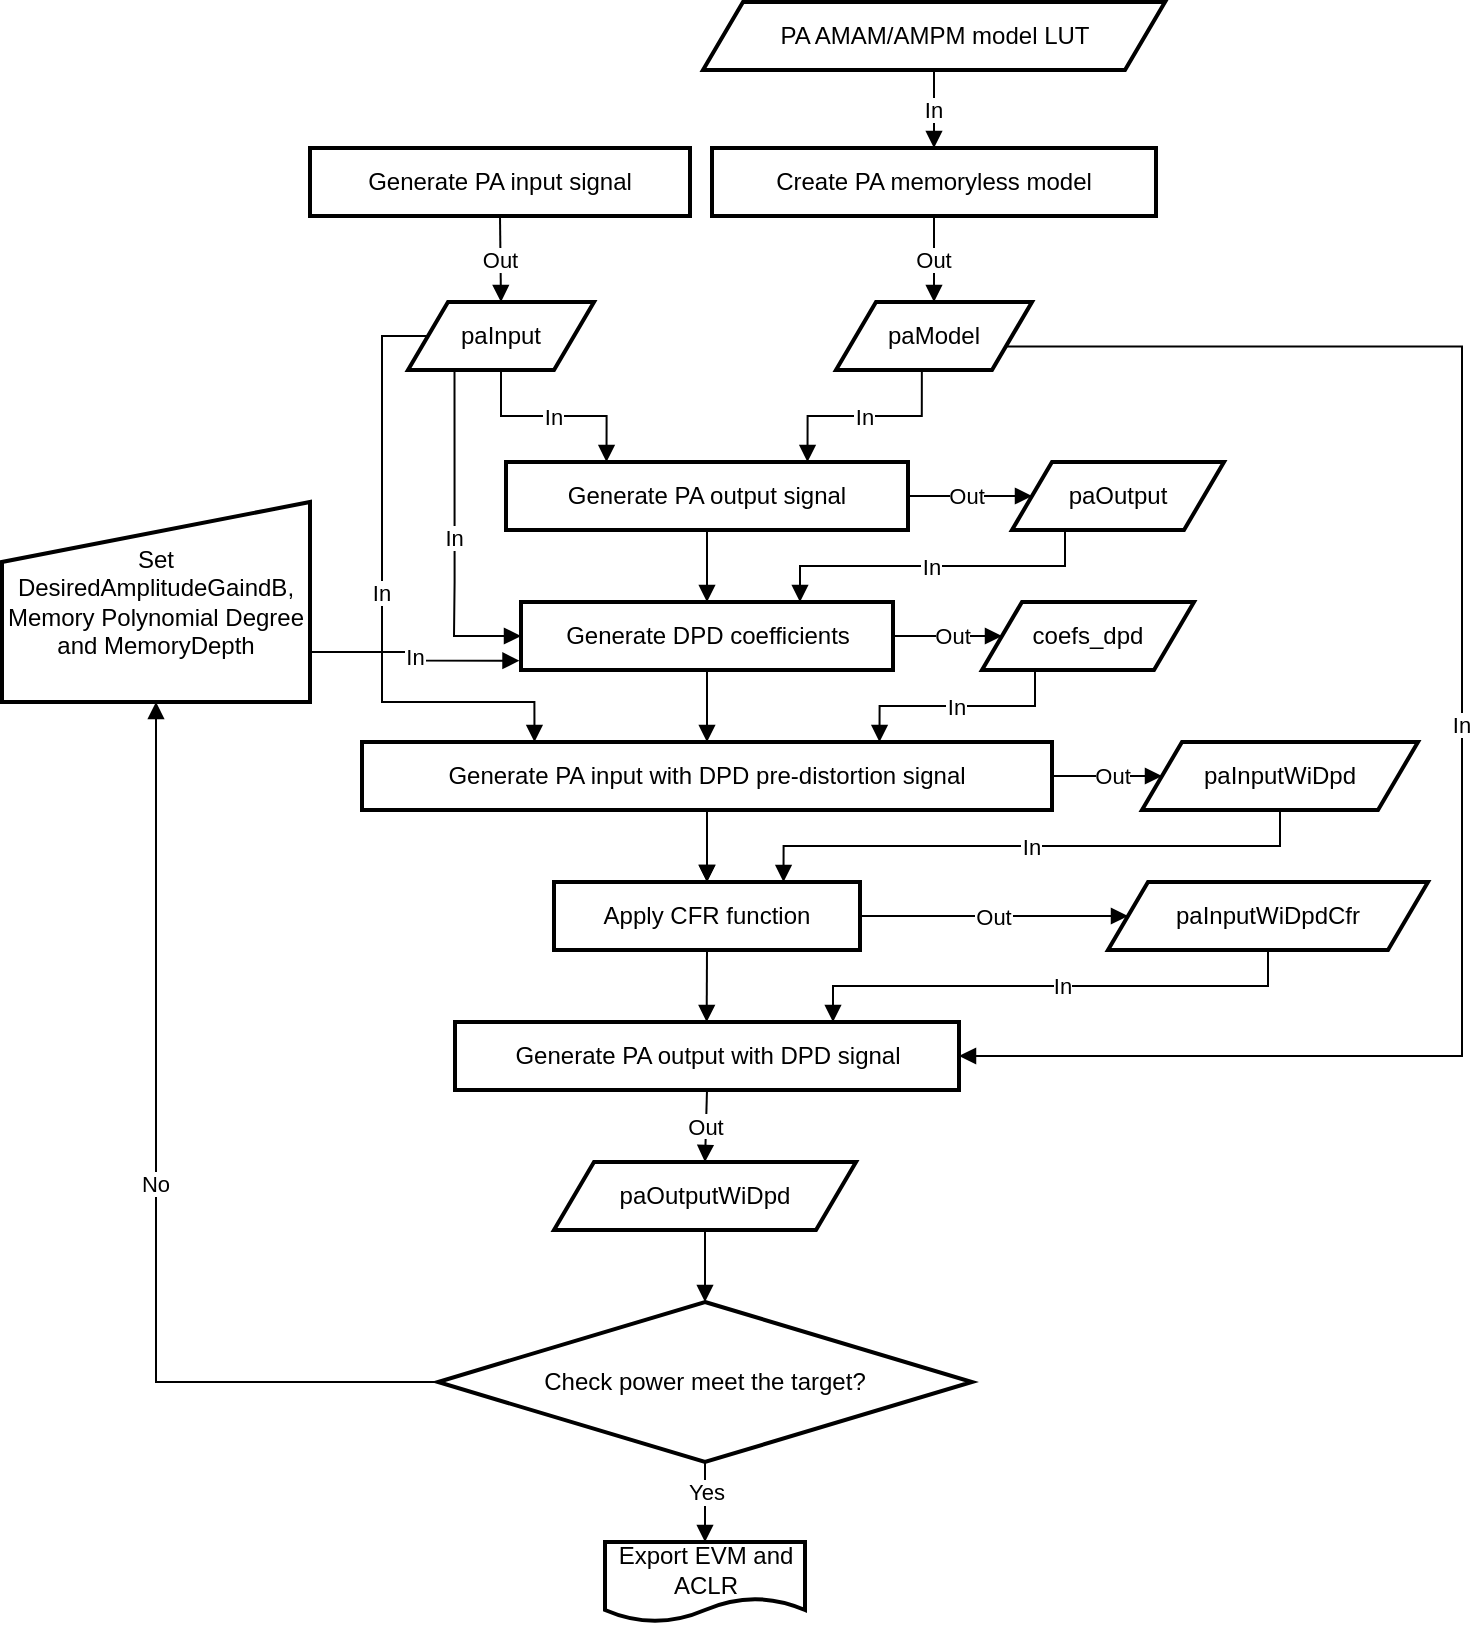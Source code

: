 <mxfile version="24.7.8">
  <diagram name="Page-1" id="6I44-us--hiSop89cord">
    <mxGraphModel dx="2049" dy="1206" grid="1" gridSize="10" guides="1" tooltips="1" connect="1" arrows="1" fold="1" page="1" pageScale="1" pageWidth="850" pageHeight="1100" math="0" shadow="0">
      <root>
        <mxCell id="0" />
        <mxCell id="1" parent="0" />
        <mxCell id="Gy1fnxnV3X4pEZG5twj5-114" value="Generate PA input signal" style="whiteSpace=wrap;strokeWidth=2;gradientColor=none;" parent="1" vertex="1">
          <mxGeometry x="224" y="123" width="190" height="34" as="geometry" />
        </mxCell>
        <mxCell id="Gy1fnxnV3X4pEZG5twj5-115" value="paInput" style="shape=parallelogram;perimeter=parallelogramPerimeter;fixedSize=1;strokeWidth=2;whiteSpace=wrap;" parent="1" vertex="1">
          <mxGeometry x="273" y="200" width="93" height="34" as="geometry" />
        </mxCell>
        <mxCell id="Gy1fnxnV3X4pEZG5twj5-116" value="PA AMAM/AMPM model LUT" style="shape=parallelogram;perimeter=parallelogramPerimeter;fixedSize=1;strokeWidth=2;whiteSpace=wrap;" parent="1" vertex="1">
          <mxGeometry x="420.5" y="50" width="231" height="34" as="geometry" />
        </mxCell>
        <mxCell id="Gy1fnxnV3X4pEZG5twj5-117" value="Create PA memoryless model" style="whiteSpace=wrap;strokeWidth=2;" parent="1" vertex="1">
          <mxGeometry x="425" y="123" width="222" height="34" as="geometry" />
        </mxCell>
        <mxCell id="Gy1fnxnV3X4pEZG5twj5-118" value="paModel" style="shape=parallelogram;perimeter=parallelogramPerimeter;fixedSize=1;strokeWidth=2;whiteSpace=wrap;" parent="1" vertex="1">
          <mxGeometry x="487" y="200" width="98" height="34" as="geometry" />
        </mxCell>
        <mxCell id="Gy1fnxnV3X4pEZG5twj5-119" value="Generate PA output signal" style="whiteSpace=wrap;strokeWidth=2;" parent="1" vertex="1">
          <mxGeometry x="322" y="280" width="201" height="34" as="geometry" />
        </mxCell>
        <mxCell id="Gy1fnxnV3X4pEZG5twj5-120" value="paOutput" style="shape=parallelogram;perimeter=parallelogramPerimeter;fixedSize=1;strokeWidth=2;whiteSpace=wrap;" parent="1" vertex="1">
          <mxGeometry x="575" y="280" width="106" height="34" as="geometry" />
        </mxCell>
        <mxCell id="Gy1fnxnV3X4pEZG5twj5-123" value="Generate PA input with DPD pre-distortion signal" style="whiteSpace=wrap;strokeWidth=2;" parent="1" vertex="1">
          <mxGeometry x="250" y="420" width="345" height="34" as="geometry" />
        </mxCell>
        <mxCell id="Gy1fnxnV3X4pEZG5twj5-124" value="paInputWiDpd" style="shape=parallelogram;perimeter=parallelogramPerimeter;fixedSize=1;strokeWidth=2;whiteSpace=wrap;" parent="1" vertex="1">
          <mxGeometry x="640" y="420" width="138" height="34" as="geometry" />
        </mxCell>
        <mxCell id="Gy1fnxnV3X4pEZG5twj5-125" value="Apply CFR function" style="whiteSpace=wrap;strokeWidth=2;" parent="1" vertex="1">
          <mxGeometry x="346" y="490" width="153" height="34" as="geometry" />
        </mxCell>
        <mxCell id="Gy1fnxnV3X4pEZG5twj5-126" value="paInputWiDpdCfr" style="shape=parallelogram;perimeter=parallelogramPerimeter;fixedSize=1;strokeWidth=2;whiteSpace=wrap;" parent="1" vertex="1">
          <mxGeometry x="623" y="490" width="160" height="34" as="geometry" />
        </mxCell>
        <mxCell id="Gy1fnxnV3X4pEZG5twj5-127" value="Generate PA output with DPD signal" style="whiteSpace=wrap;strokeWidth=2;" parent="1" vertex="1">
          <mxGeometry x="296.5" y="560" width="252" height="34" as="geometry" />
        </mxCell>
        <mxCell id="Gy1fnxnV3X4pEZG5twj5-128" value="paOutputWiDpd" style="shape=parallelogram;perimeter=parallelogramPerimeter;fixedSize=1;strokeWidth=2;whiteSpace=wrap;" parent="1" vertex="1">
          <mxGeometry x="346" y="630" width="151" height="34" as="geometry" />
        </mxCell>
        <mxCell id="Gy1fnxnV3X4pEZG5twj5-129" value="Check power meet the target?" style="rhombus;strokeWidth=2;whiteSpace=wrap;" parent="1" vertex="1">
          <mxGeometry x="288" y="700" width="267" height="80" as="geometry" />
        </mxCell>
        <mxCell id="Gy1fnxnV3X4pEZG5twj5-132" value="Out" style="curved=1;startArrow=none;endArrow=block;exitX=0.5;exitY=1;entryX=0.5;entryY=0;rounded=0;" parent="1" source="Gy1fnxnV3X4pEZG5twj5-114" target="Gy1fnxnV3X4pEZG5twj5-115" edge="1">
          <mxGeometry relative="1" as="geometry">
            <Array as="points" />
          </mxGeometry>
        </mxCell>
        <mxCell id="Gy1fnxnV3X4pEZG5twj5-133" value="In" style="curved=1;startArrow=none;endArrow=block;exitX=0.5;exitY=1;entryX=0.5;entryY=0;rounded=0;entryDx=0;entryDy=0;exitDx=0;exitDy=0;" parent="1" source="Gy1fnxnV3X4pEZG5twj5-116" target="Gy1fnxnV3X4pEZG5twj5-117" edge="1">
          <mxGeometry relative="1" as="geometry">
            <Array as="points" />
          </mxGeometry>
        </mxCell>
        <mxCell id="Gy1fnxnV3X4pEZG5twj5-134" value="Out" style="curved=1;startArrow=none;endArrow=block;exitX=0.5;exitY=1;entryX=0.5;entryY=0;rounded=0;" parent="1" source="Gy1fnxnV3X4pEZG5twj5-117" target="Gy1fnxnV3X4pEZG5twj5-118" edge="1">
          <mxGeometry relative="1" as="geometry">
            <Array as="points" />
          </mxGeometry>
        </mxCell>
        <mxCell id="Gy1fnxnV3X4pEZG5twj5-135" value="" style="curved=1;startArrow=none;endArrow=block;exitX=1;exitY=0.5;entryX=0;entryY=0.5;rounded=0;exitDx=0;exitDy=0;entryDx=0;entryDy=0;" parent="1" source="Gy1fnxnV3X4pEZG5twj5-119" target="Gy1fnxnV3X4pEZG5twj5-120" edge="1">
          <mxGeometry relative="1" as="geometry">
            <Array as="points" />
          </mxGeometry>
        </mxCell>
        <mxCell id="Gy1fnxnV3X4pEZG5twj5-181" value="Out" style="edgeLabel;html=1;align=center;verticalAlign=middle;resizable=0;points=[];" parent="Gy1fnxnV3X4pEZG5twj5-135" vertex="1" connectable="0">
          <mxGeometry x="0.067" relative="1" as="geometry">
            <mxPoint x="-4" as="offset" />
          </mxGeometry>
        </mxCell>
        <mxCell id="Gy1fnxnV3X4pEZG5twj5-136" value="In" style="startArrow=none;endArrow=block;exitX=0.5;exitY=1;entryX=0.25;entryY=0;rounded=0;exitDx=0;exitDy=0;edgeStyle=orthogonalEdgeStyle;entryDx=0;entryDy=0;" parent="1" source="Gy1fnxnV3X4pEZG5twj5-115" target="Gy1fnxnV3X4pEZG5twj5-119" edge="1">
          <mxGeometry relative="1" as="geometry" />
        </mxCell>
        <mxCell id="Gy1fnxnV3X4pEZG5twj5-137" value="In" style="startArrow=none;endArrow=block;exitX=0.438;exitY=0.997;entryX=0.75;entryY=0;rounded=0;exitDx=0;exitDy=0;exitPerimeter=0;edgeStyle=orthogonalEdgeStyle;entryDx=0;entryDy=0;" parent="1" source="Gy1fnxnV3X4pEZG5twj5-118" target="Gy1fnxnV3X4pEZG5twj5-119" edge="1">
          <mxGeometry relative="1" as="geometry" />
        </mxCell>
        <mxCell id="Gy1fnxnV3X4pEZG5twj5-143" value="In" style="startArrow=none;endArrow=block;exitX=0.5;exitY=1;entryX=0.75;entryY=0;rounded=0;edgeStyle=orthogonalEdgeStyle;exitDx=0;exitDy=0;entryDx=0;entryDy=0;" parent="1" source="Gy1fnxnV3X4pEZG5twj5-124" target="Gy1fnxnV3X4pEZG5twj5-125" edge="1">
          <mxGeometry relative="1" as="geometry" />
        </mxCell>
        <mxCell id="Gy1fnxnV3X4pEZG5twj5-144" value="Out" style="curved=1;startArrow=none;endArrow=block;exitX=1;exitY=0.5;entryX=0;entryY=0.5;rounded=0;exitDx=0;exitDy=0;entryDx=0;entryDy=0;" parent="1" source="Gy1fnxnV3X4pEZG5twj5-125" target="Gy1fnxnV3X4pEZG5twj5-126" edge="1">
          <mxGeometry relative="1" as="geometry">
            <Array as="points" />
          </mxGeometry>
        </mxCell>
        <mxCell id="Gy1fnxnV3X4pEZG5twj5-145" value="" style="startArrow=none;endArrow=block;exitX=0.5;exitY=1;entryX=0.75;entryY=0;rounded=0;edgeStyle=orthogonalEdgeStyle;entryDx=0;entryDy=0;" parent="1" source="Gy1fnxnV3X4pEZG5twj5-126" target="Gy1fnxnV3X4pEZG5twj5-127" edge="1">
          <mxGeometry relative="1" as="geometry" />
        </mxCell>
        <mxCell id="Gy1fnxnV3X4pEZG5twj5-198" value="In" style="edgeLabel;html=1;align=center;verticalAlign=middle;resizable=0;points=[];" parent="Gy1fnxnV3X4pEZG5twj5-145" vertex="1" connectable="0">
          <mxGeometry x="-0.724" relative="1" as="geometry">
            <mxPoint x="-86" as="offset" />
          </mxGeometry>
        </mxCell>
        <mxCell id="Gy1fnxnV3X4pEZG5twj5-146" value="In" style="startArrow=none;endArrow=block;exitX=1;exitY=0.71;entryX=1;entryY=0.5;rounded=0;edgeStyle=orthogonalEdgeStyle;entryDx=0;entryDy=0;" parent="1" source="Gy1fnxnV3X4pEZG5twj5-118" target="Gy1fnxnV3X4pEZG5twj5-127" edge="1">
          <mxGeometry relative="1" as="geometry">
            <Array as="points">
              <mxPoint x="800" y="222" />
              <mxPoint x="800" y="577" />
            </Array>
          </mxGeometry>
        </mxCell>
        <mxCell id="Gy1fnxnV3X4pEZG5twj5-147" value="Out" style="curved=1;startArrow=none;endArrow=block;exitX=0.5;exitY=1;entryX=0.5;entryY=0;rounded=0;" parent="1" source="Gy1fnxnV3X4pEZG5twj5-127" target="Gy1fnxnV3X4pEZG5twj5-128" edge="1">
          <mxGeometry relative="1" as="geometry">
            <Array as="points" />
          </mxGeometry>
        </mxCell>
        <mxCell id="Gy1fnxnV3X4pEZG5twj5-148" value="" style="curved=1;startArrow=none;endArrow=block;exitX=0.5;exitY=1;entryX=0.5;entryY=0;rounded=0;" parent="1" source="Gy1fnxnV3X4pEZG5twj5-128" target="Gy1fnxnV3X4pEZG5twj5-129" edge="1">
          <mxGeometry relative="1" as="geometry">
            <Array as="points" />
          </mxGeometry>
        </mxCell>
        <mxCell id="Gy1fnxnV3X4pEZG5twj5-151" value="No" style="startArrow=none;endArrow=block;exitX=0;exitY=0.5;rounded=0;entryX=0.5;entryY=1;entryDx=0;entryDy=0;edgeStyle=orthogonalEdgeStyle;exitDx=0;exitDy=0;" parent="1" source="Gy1fnxnV3X4pEZG5twj5-129" target="Gy1fnxnV3X4pEZG5twj5-204" edge="1">
          <mxGeometry relative="1" as="geometry">
            <mxPoint x="170" y="610" as="targetPoint" />
          </mxGeometry>
        </mxCell>
        <mxCell id="Gy1fnxnV3X4pEZG5twj5-178" value="Generate DPD coefficients" style="whiteSpace=wrap;strokeWidth=2;" parent="1" vertex="1">
          <mxGeometry x="329.5" y="350" width="186" height="34" as="geometry" />
        </mxCell>
        <mxCell id="Gy1fnxnV3X4pEZG5twj5-179" value="" style="curved=1;startArrow=none;endArrow=block;exitX=0.5;exitY=1;entryX=0.5;entryY=0;rounded=0;exitDx=0;exitDy=0;entryDx=0;entryDy=0;" parent="1" source="Gy1fnxnV3X4pEZG5twj5-119" target="Gy1fnxnV3X4pEZG5twj5-178" edge="1">
          <mxGeometry relative="1" as="geometry">
            <Array as="points" />
            <mxPoint x="329" y="167" as="sourcePoint" />
            <mxPoint x="330" y="210" as="targetPoint" />
          </mxGeometry>
        </mxCell>
        <mxCell id="Gy1fnxnV3X4pEZG5twj5-180" value="coefs_dpd" style="shape=parallelogram;perimeter=parallelogramPerimeter;fixedSize=1;strokeWidth=2;whiteSpace=wrap;" parent="1" vertex="1">
          <mxGeometry x="560" y="350" width="106" height="34" as="geometry" />
        </mxCell>
        <mxCell id="Gy1fnxnV3X4pEZG5twj5-183" value="" style="curved=1;startArrow=none;endArrow=block;exitX=1;exitY=0.5;rounded=0;exitDx=0;exitDy=0;entryX=0;entryY=0.5;entryDx=0;entryDy=0;" parent="1" source="Gy1fnxnV3X4pEZG5twj5-178" target="Gy1fnxnV3X4pEZG5twj5-180" edge="1">
          <mxGeometry relative="1" as="geometry">
            <Array as="points" />
            <mxPoint x="533" y="307" as="sourcePoint" />
            <mxPoint x="570" y="368" as="targetPoint" />
          </mxGeometry>
        </mxCell>
        <mxCell id="Gy1fnxnV3X4pEZG5twj5-184" value="Out" style="edgeLabel;html=1;align=center;verticalAlign=middle;resizable=0;points=[];" parent="Gy1fnxnV3X4pEZG5twj5-183" vertex="1" connectable="0">
          <mxGeometry x="0.067" relative="1" as="geometry">
            <mxPoint as="offset" />
          </mxGeometry>
        </mxCell>
        <mxCell id="Gy1fnxnV3X4pEZG5twj5-186" value="In" style="startArrow=none;endArrow=block;exitX=0.25;exitY=1;entryX=0;entryY=0.5;rounded=0;exitDx=0;exitDy=0;edgeStyle=orthogonalEdgeStyle;entryDx=0;entryDy=0;" parent="1" source="Gy1fnxnV3X4pEZG5twj5-115" target="Gy1fnxnV3X4pEZG5twj5-178" edge="1">
          <mxGeometry relative="1" as="geometry">
            <mxPoint x="330" y="244" as="sourcePoint" />
            <mxPoint x="382" y="290" as="targetPoint" />
            <Array as="points">
              <mxPoint x="296" y="340" />
              <mxPoint x="296" y="340" />
              <mxPoint x="296" y="367" />
            </Array>
          </mxGeometry>
        </mxCell>
        <mxCell id="Gy1fnxnV3X4pEZG5twj5-187" value="In" style="startArrow=none;endArrow=block;exitX=0.25;exitY=1;entryX=0.75;entryY=0;rounded=0;exitDx=0;exitDy=0;edgeStyle=orthogonalEdgeStyle;entryDx=0;entryDy=0;" parent="1" source="Gy1fnxnV3X4pEZG5twj5-120" target="Gy1fnxnV3X4pEZG5twj5-178" edge="1">
          <mxGeometry relative="1" as="geometry">
            <mxPoint x="306" y="244" as="sourcePoint" />
            <mxPoint x="340" y="377" as="targetPoint" />
          </mxGeometry>
        </mxCell>
        <mxCell id="Gy1fnxnV3X4pEZG5twj5-188" value="" style="curved=1;startArrow=none;endArrow=block;exitX=0.5;exitY=1;entryX=0.5;entryY=0;rounded=0;exitDx=0;exitDy=0;entryDx=0;entryDy=0;" parent="1" source="Gy1fnxnV3X4pEZG5twj5-178" target="Gy1fnxnV3X4pEZG5twj5-123" edge="1">
          <mxGeometry relative="1" as="geometry">
            <Array as="points" />
            <mxPoint x="422.3" y="384" as="sourcePoint" />
            <mxPoint x="422.3" y="420" as="targetPoint" />
          </mxGeometry>
        </mxCell>
        <mxCell id="Gy1fnxnV3X4pEZG5twj5-189" value="In" style="startArrow=none;endArrow=block;exitX=0.25;exitY=1;entryX=0.75;entryY=0;rounded=0;exitDx=0;exitDy=0;entryDx=0;entryDy=0;edgeStyle=orthogonalEdgeStyle;" parent="1" source="Gy1fnxnV3X4pEZG5twj5-180" target="Gy1fnxnV3X4pEZG5twj5-123" edge="1">
          <mxGeometry relative="1" as="geometry">
            <mxPoint x="433" y="394" as="sourcePoint" />
            <mxPoint x="433" y="430" as="targetPoint" />
          </mxGeometry>
        </mxCell>
        <mxCell id="Gy1fnxnV3X4pEZG5twj5-190" value="In" style="startArrow=none;endArrow=block;exitX=0;exitY=0.5;entryX=0.25;entryY=0;rounded=0;exitDx=0;exitDy=0;edgeStyle=orthogonalEdgeStyle;entryDx=0;entryDy=0;" parent="1" source="Gy1fnxnV3X4pEZG5twj5-115" target="Gy1fnxnV3X4pEZG5twj5-123" edge="1">
          <mxGeometry relative="1" as="geometry">
            <mxPoint x="306" y="244" as="sourcePoint" />
            <mxPoint x="340" y="377" as="targetPoint" />
            <Array as="points">
              <mxPoint x="260" y="217" />
              <mxPoint x="260" y="400" />
              <mxPoint x="336" y="400" />
            </Array>
          </mxGeometry>
        </mxCell>
        <mxCell id="Gy1fnxnV3X4pEZG5twj5-191" value="" style="curved=1;startArrow=none;endArrow=block;exitX=1;exitY=0.5;rounded=0;exitDx=0;exitDy=0;entryX=0;entryY=0.5;entryDx=0;entryDy=0;" parent="1" source="Gy1fnxnV3X4pEZG5twj5-123" target="Gy1fnxnV3X4pEZG5twj5-124" edge="1">
          <mxGeometry relative="1" as="geometry">
            <Array as="points" />
            <mxPoint x="597.5" y="420" as="sourcePoint" />
            <mxPoint x="651.5" y="420" as="targetPoint" />
          </mxGeometry>
        </mxCell>
        <mxCell id="Gy1fnxnV3X4pEZG5twj5-192" value="Out" style="edgeLabel;html=1;align=center;verticalAlign=middle;resizable=0;points=[];" parent="Gy1fnxnV3X4pEZG5twj5-191" vertex="1" connectable="0">
          <mxGeometry x="0.067" relative="1" as="geometry">
            <mxPoint as="offset" />
          </mxGeometry>
        </mxCell>
        <mxCell id="Gy1fnxnV3X4pEZG5twj5-194" value="" style="curved=1;startArrow=none;endArrow=block;exitX=0.5;exitY=1;entryX=0.5;entryY=0;rounded=0;exitDx=0;exitDy=0;entryDx=0;entryDy=0;" parent="1" source="Gy1fnxnV3X4pEZG5twj5-123" target="Gy1fnxnV3X4pEZG5twj5-125" edge="1">
          <mxGeometry relative="1" as="geometry">
            <Array as="points" />
            <mxPoint x="433" y="394" as="sourcePoint" />
            <mxPoint x="433" y="430" as="targetPoint" />
          </mxGeometry>
        </mxCell>
        <mxCell id="Gy1fnxnV3X4pEZG5twj5-196" value="" style="curved=1;startArrow=none;endArrow=block;exitX=0.5;exitY=1;entryX=0.5;entryY=0;rounded=0;exitDx=0;exitDy=0;entryDx=0;entryDy=0;" parent="1" source="Gy1fnxnV3X4pEZG5twj5-123" target="Gy1fnxnV3X4pEZG5twj5-125" edge="1">
          <mxGeometry relative="1" as="geometry">
            <Array as="points" />
            <mxPoint x="422.36" y="454" as="sourcePoint" />
            <mxPoint x="422.36" y="490" as="targetPoint" />
          </mxGeometry>
        </mxCell>
        <mxCell id="Gy1fnxnV3X4pEZG5twj5-197" value="" style="curved=1;startArrow=none;endArrow=block;exitX=0.5;exitY=1;entryX=0.5;entryY=0;rounded=0;exitDx=0;exitDy=0;entryDx=0;entryDy=0;" parent="1" source="Gy1fnxnV3X4pEZG5twj5-125" edge="1">
          <mxGeometry relative="1" as="geometry">
            <Array as="points" />
            <mxPoint x="422.33" y="524" as="sourcePoint" />
            <mxPoint x="422.33" y="560" as="targetPoint" />
          </mxGeometry>
        </mxCell>
        <mxCell id="Gy1fnxnV3X4pEZG5twj5-199" value="" style="curved=1;startArrow=none;endArrow=block;exitX=0.5;exitY=1;entryX=0.5;entryY=0;rounded=0;exitDx=0;exitDy=0;entryDx=0;entryDy=0;" parent="1" source="Gy1fnxnV3X4pEZG5twj5-129" target="Gy1fnxnV3X4pEZG5twj5-202" edge="1">
          <mxGeometry relative="1" as="geometry">
            <Array as="points" />
            <mxPoint x="422.83" y="780" as="sourcePoint" />
            <mxPoint x="421.5" y="820" as="targetPoint" />
          </mxGeometry>
        </mxCell>
        <mxCell id="Gy1fnxnV3X4pEZG5twj5-200" value="Yes" style="edgeLabel;html=1;align=center;verticalAlign=middle;resizable=0;points=[];" parent="Gy1fnxnV3X4pEZG5twj5-199" vertex="1" connectable="0">
          <mxGeometry x="-0.238" relative="1" as="geometry">
            <mxPoint as="offset" />
          </mxGeometry>
        </mxCell>
        <mxCell id="Gy1fnxnV3X4pEZG5twj5-202" value="Export EVM and ACLR" style="shape=document;whiteSpace=wrap;html=1;boundedLbl=1;strokeWidth=2;" parent="1" vertex="1">
          <mxGeometry x="371.5" y="820" width="100" height="40" as="geometry" />
        </mxCell>
        <mxCell id="Gy1fnxnV3X4pEZG5twj5-204" value="Set DesiredAmplitudeGaindB, Memory Polynomial Degree and MemoryDepth" style="shape=manualInput;whiteSpace=wrap;html=1;strokeWidth=2;" parent="1" vertex="1">
          <mxGeometry x="70" y="300" width="154" height="100" as="geometry" />
        </mxCell>
        <mxCell id="Gy1fnxnV3X4pEZG5twj5-206" value="In" style="startArrow=none;endArrow=block;exitX=1;exitY=0.75;entryX=-0.004;entryY=0.863;rounded=0;exitDx=0;exitDy=0;edgeStyle=orthogonalEdgeStyle;entryDx=0;entryDy=0;entryPerimeter=0;" parent="1" source="Gy1fnxnV3X4pEZG5twj5-204" target="Gy1fnxnV3X4pEZG5twj5-178" edge="1">
          <mxGeometry relative="1" as="geometry">
            <mxPoint x="306" y="244" as="sourcePoint" />
            <mxPoint x="340" y="377" as="targetPoint" />
          </mxGeometry>
        </mxCell>
      </root>
    </mxGraphModel>
  </diagram>
</mxfile>
